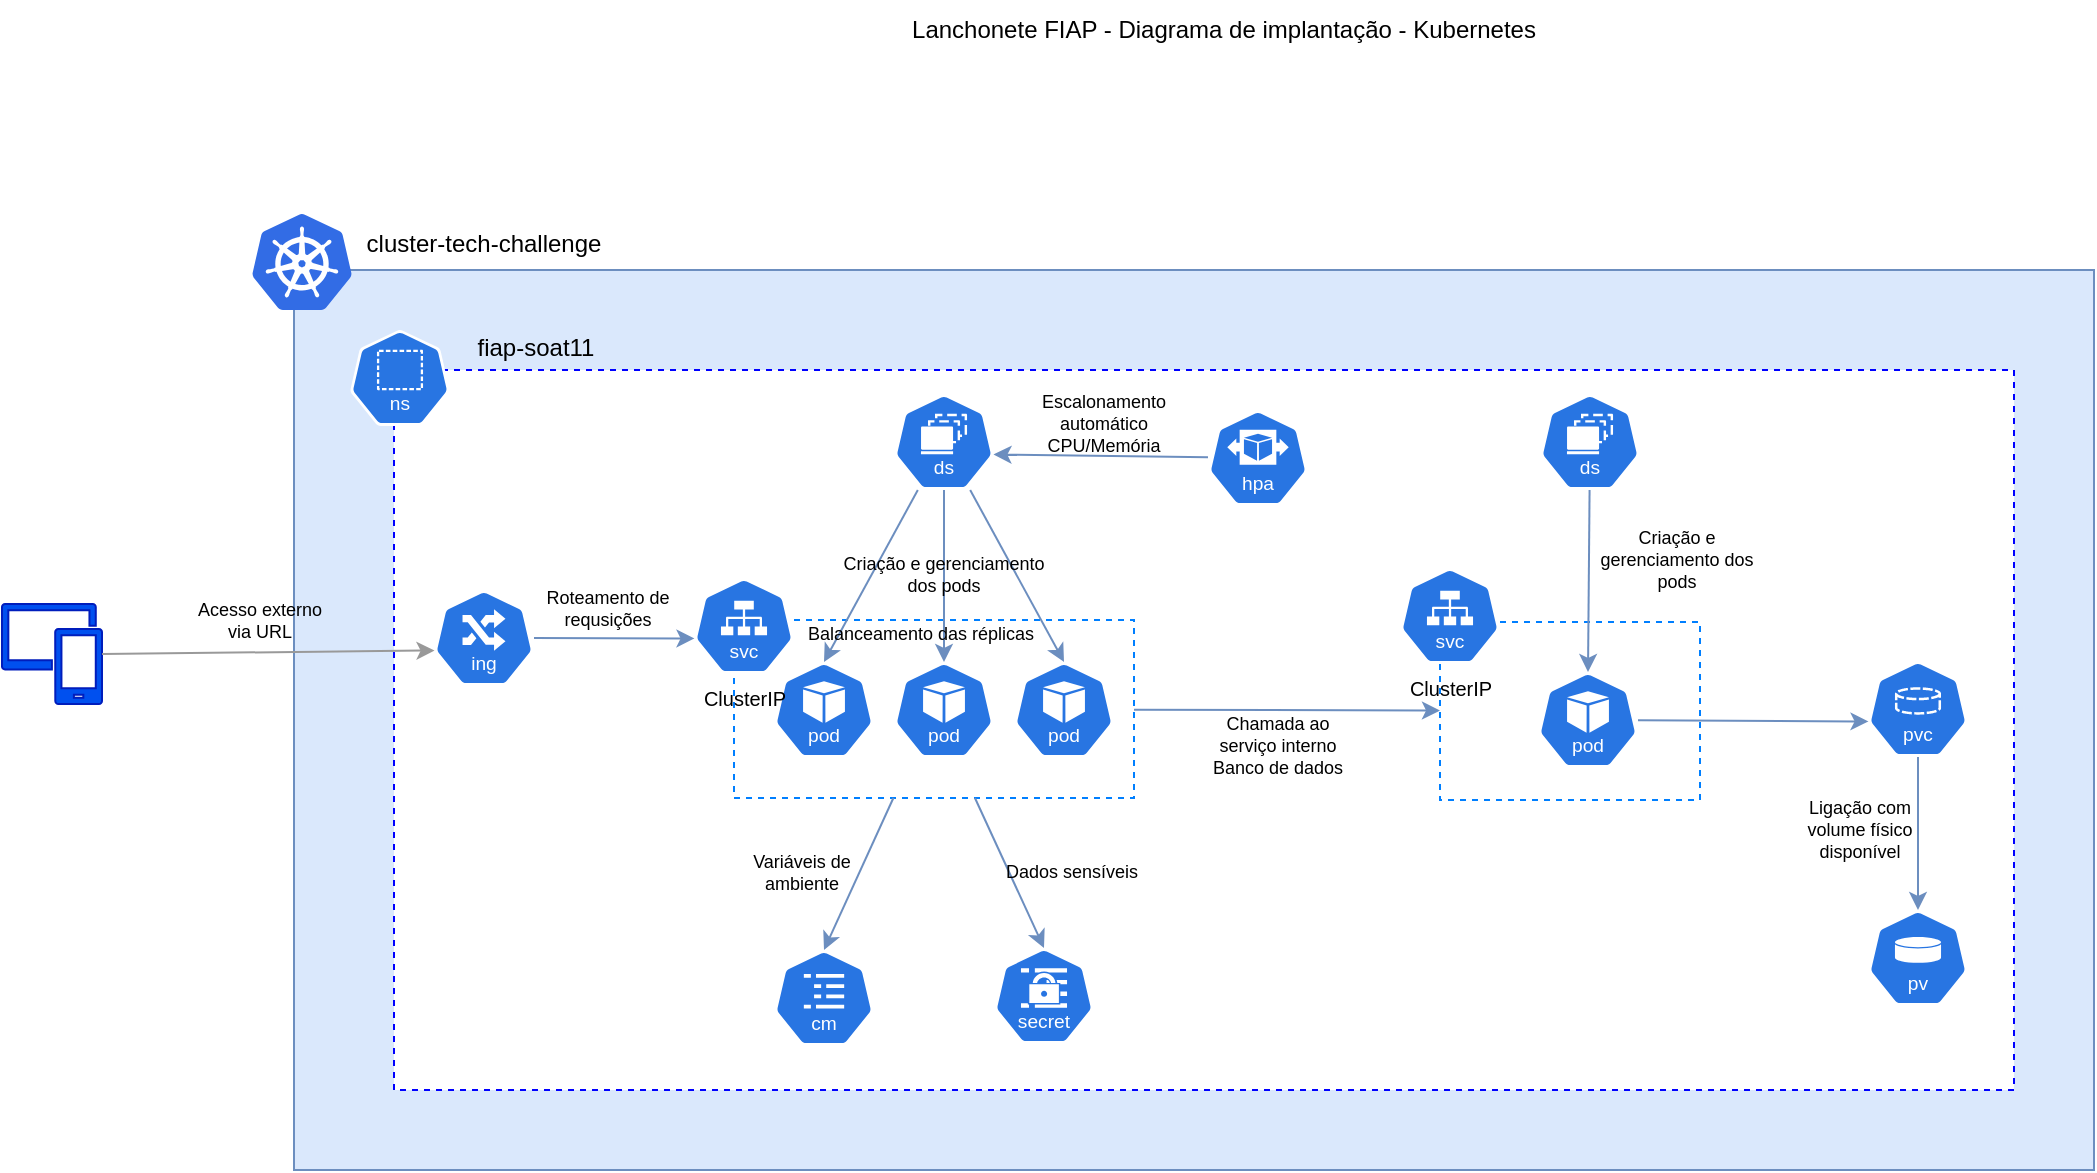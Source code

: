 <mxfile scale="1" border="10">
    <diagram id="FR3ltL7Xy3yx_nCUTmnQ" name="Page-1">
        <mxGraphModel dx="785" dy="441" grid="0" gridSize="10" guides="1" tooltips="1" connect="1" arrows="1" fold="1" page="1" pageScale="1" pageWidth="1654" pageHeight="1169" background="#FFFFFF" math="0" shadow="0">
            <root>
                <mxCell id="0"/>
                <mxCell id="1" parent="0"/>
                <mxCell id="30" value="" style="rounded=0;whiteSpace=wrap;html=1;strokeColor=#6c8ebf;fillColor=#dae8fc;" parent="1" vertex="1">
                    <mxGeometry x="370" y="260" width="900" height="450" as="geometry"/>
                </mxCell>
                <mxCell id="27" value="" style="image;sketch=0;aspect=fixed;html=1;points=[];align=center;fontSize=12;image=img/lib/mscae/Kubernetes.svg;" parent="1" vertex="1">
                    <mxGeometry x="349" y="232" width="50" height="48" as="geometry"/>
                </mxCell>
                <mxCell id="31" value="" style="rounded=0;whiteSpace=wrap;html=1;dashed=1;strokeColor=#0000FF;" parent="1" vertex="1">
                    <mxGeometry x="420" y="310" width="810" height="360" as="geometry"/>
                </mxCell>
                <mxCell id="19" value="" style="aspect=fixed;sketch=0;html=1;dashed=0;whitespace=wrap;verticalLabelPosition=bottom;verticalAlign=top;fillColor=#2875E2;strokeColor=#ffffff;points=[[0.005,0.63,0],[0.1,0.2,0],[0.9,0.2,0],[0.5,0,0],[0.995,0.63,0],[0.72,0.99,0],[0.5,1,0],[0.28,0.99,0]];shape=mxgraph.kubernetes.icon2;kubernetesLabel=1;prIcon=ns" parent="1" vertex="1">
                    <mxGeometry x="398" y="290" width="50" height="48" as="geometry"/>
                </mxCell>
                <mxCell id="24" value="" style="aspect=fixed;sketch=0;html=1;dashed=0;whitespace=wrap;verticalLabelPosition=bottom;verticalAlign=top;fillColor=#2875E2;strokeColor=#ffffff;points=[[0.005,0.63,0],[0.1,0.2,0],[0.9,0.2,0],[0.5,0,0],[0.995,0.63,0],[0.72,0.99,0],[0.5,1,0],[0.28,0.99,0]];shape=mxgraph.kubernetes.icon2;kubernetesLabel=1;prIcon=secret" parent="1" vertex="1">
                    <mxGeometry x="720" y="599" width="50" height="48" as="geometry"/>
                </mxCell>
                <mxCell id="14" value="" style="aspect=fixed;sketch=0;html=1;dashed=0;whitespace=wrap;verticalLabelPosition=bottom;verticalAlign=top;fillColor=#2875E2;strokeColor=#ffffff;points=[[0.005,0.63,0],[0.1,0.2,0],[0.9,0.2,0],[0.5,0,0],[0.995,0.63,0],[0.72,0.99,0],[0.5,1,0],[0.28,0.99,0]];shape=mxgraph.kubernetes.icon2;kubernetesLabel=1;prIcon=cm" parent="1" vertex="1">
                    <mxGeometry x="610" y="600" width="50" height="48" as="geometry"/>
                </mxCell>
                <mxCell id="16" value="" style="aspect=fixed;sketch=0;html=1;dashed=0;whitespace=wrap;verticalLabelPosition=bottom;verticalAlign=top;fillColor=#2875E2;strokeColor=#ffffff;points=[[0.005,0.63,0],[0.1,0.2,0],[0.9,0.2,0],[0.5,0,0],[0.995,0.63,0],[0.72,0.99,0],[0.5,1,0],[0.28,0.99,0]];shape=mxgraph.kubernetes.icon2;kubernetesLabel=1;prIcon=ds" parent="1" vertex="1">
                    <mxGeometry x="670" y="322" width="50" height="48" as="geometry"/>
                </mxCell>
                <mxCell id="17" value="" style="aspect=fixed;sketch=0;html=1;dashed=0;whitespace=wrap;verticalLabelPosition=bottom;verticalAlign=top;fillColor=#2875E2;strokeColor=#ffffff;points=[[0.005,0.63,0],[0.1,0.2,0],[0.9,0.2,0],[0.5,0,0],[0.995,0.63,0],[0.72,0.99,0],[0.5,1,0],[0.28,0.99,0]];shape=mxgraph.kubernetes.icon2;kubernetesLabel=1;prIcon=hpa" parent="1" vertex="1">
                    <mxGeometry x="827" y="330" width="50" height="48" as="geometry"/>
                </mxCell>
                <mxCell id="18" value="" style="aspect=fixed;sketch=0;html=1;dashed=0;whitespace=wrap;verticalLabelPosition=bottom;verticalAlign=top;fillColor=#2875E2;strokeColor=#ffffff;points=[[0.005,0.63,0],[0.1,0.2,0],[0.9,0.2,0],[0.5,0,0],[0.995,0.63,0],[0.72,0.99,0],[0.5,1,0],[0.28,0.99,0]];shape=mxgraph.kubernetes.icon2;kubernetesLabel=1;prIcon=ing" parent="1" vertex="1">
                    <mxGeometry x="440" y="420" width="50" height="48" as="geometry"/>
                </mxCell>
                <mxCell id="21" value="" style="aspect=fixed;sketch=0;html=1;dashed=0;whitespace=wrap;verticalLabelPosition=bottom;verticalAlign=top;fillColor=#2875E2;strokeColor=#ffffff;points=[[0.005,0.63,0],[0.1,0.2,0],[0.9,0.2,0],[0.5,0,0],[0.995,0.63,0],[0.72,0.99,0],[0.5,1,0],[0.28,0.99,0]];shape=mxgraph.kubernetes.icon2;kubernetesLabel=1;prIcon=pv" parent="1" vertex="1">
                    <mxGeometry x="1157" y="580" width="50" height="48" as="geometry"/>
                </mxCell>
                <mxCell id="56" style="edgeStyle=none;html=1;fillColor=#dae8fc;strokeColor=#6c8ebf;" parent="1" source="34" target="41" edge="1">
                    <mxGeometry relative="1" as="geometry"/>
                </mxCell>
                <mxCell id="34" value="" style="rounded=0;whiteSpace=wrap;html=1;dashed=1;strokeColor=#007FFF;" parent="1" vertex="1">
                    <mxGeometry x="590" y="435" width="200" height="89" as="geometry"/>
                </mxCell>
                <mxCell id="20" value="" style="aspect=fixed;sketch=0;html=1;dashed=0;whitespace=wrap;verticalLabelPosition=bottom;verticalAlign=top;fillColor=#2875E2;strokeColor=#ffffff;points=[[0.005,0.63,0],[0.1,0.2,0],[0.9,0.2,0],[0.5,0,0],[0.995,0.63,0],[0.72,0.99,0],[0.5,1,0],[0.28,0.99,0]];shape=mxgraph.kubernetes.icon2;kubernetesLabel=1;prIcon=pod" parent="1" vertex="1">
                    <mxGeometry x="610" y="456" width="50" height="48" as="geometry"/>
                </mxCell>
                <mxCell id="32" value="" style="aspect=fixed;sketch=0;html=1;dashed=0;whitespace=wrap;verticalLabelPosition=bottom;verticalAlign=top;fillColor=#2875E2;strokeColor=#ffffff;points=[[0.005,0.63,0],[0.1,0.2,0],[0.9,0.2,0],[0.5,0,0],[0.995,0.63,0],[0.72,0.99,0],[0.5,1,0],[0.28,0.99,0]];shape=mxgraph.kubernetes.icon2;kubernetesLabel=1;prIcon=pod" parent="1" vertex="1">
                    <mxGeometry x="670" y="456" width="50" height="48" as="geometry"/>
                </mxCell>
                <mxCell id="36" value="" style="aspect=fixed;sketch=0;html=1;dashed=0;whitespace=wrap;verticalLabelPosition=bottom;verticalAlign=top;fillColor=#2875E2;strokeColor=#ffffff;points=[[0.005,0.63,0],[0.1,0.2,0],[0.9,0.2,0],[0.5,0,0],[0.995,0.63,0],[0.72,0.99,0],[0.5,1,0],[0.28,0.99,0]];shape=mxgraph.kubernetes.icon2;kubernetesLabel=1;prIcon=pod" parent="1" vertex="1">
                    <mxGeometry x="730" y="456" width="50" height="48" as="geometry"/>
                </mxCell>
                <mxCell id="37" style="edgeStyle=none;html=1;entryX=0.5;entryY=0;entryDx=0;entryDy=0;entryPerimeter=0;fillColor=#dae8fc;strokeColor=#6c8ebf;" parent="1" source="16" target="20" edge="1">
                    <mxGeometry relative="1" as="geometry"/>
                </mxCell>
                <mxCell id="38" style="edgeStyle=none;html=1;entryX=0.5;entryY=0;entryDx=0;entryDy=0;entryPerimeter=0;fillColor=#dae8fc;strokeColor=#6c8ebf;" parent="1" source="16" target="32" edge="1">
                    <mxGeometry relative="1" as="geometry"/>
                </mxCell>
                <mxCell id="39" style="edgeStyle=none;html=1;entryX=0.5;entryY=0;entryDx=0;entryDy=0;entryPerimeter=0;fillColor=#dae8fc;strokeColor=#6c8ebf;" parent="1" source="16" target="36" edge="1">
                    <mxGeometry relative="1" as="geometry"/>
                </mxCell>
                <mxCell id="41" value="" style="rounded=0;whiteSpace=wrap;html=1;dashed=1;strokeColor=#007FFF;" parent="1" vertex="1">
                    <mxGeometry x="943" y="436" width="130" height="89" as="geometry"/>
                </mxCell>
                <mxCell id="40" value="" style="aspect=fixed;sketch=0;html=1;dashed=0;whitespace=wrap;verticalLabelPosition=bottom;verticalAlign=top;fillColor=#2875E2;strokeColor=#ffffff;points=[[0.005,0.63,0],[0.1,0.2,0],[0.9,0.2,0],[0.5,0,0],[0.995,0.63,0],[0.72,0.99,0],[0.5,1,0],[0.28,0.99,0]];shape=mxgraph.kubernetes.icon2;kubernetesLabel=1;prIcon=pod" parent="1" vertex="1">
                    <mxGeometry x="992" y="461" width="50" height="48" as="geometry"/>
                </mxCell>
                <mxCell id="42" value="&lt;font&gt;ClusterIP&lt;/font&gt;" style="aspect=fixed;sketch=0;html=1;dashed=0;whitespace=wrap;verticalLabelPosition=bottom;verticalAlign=top;fillColor=#2875E2;strokeColor=#ffffff;points=[[0.005,0.63,0],[0.1,0.2,0],[0.9,0.2,0],[0.5,0,0],[0.995,0.63,0],[0.72,0.99,0],[0.5,1,0],[0.28,0.99,0]];shape=mxgraph.kubernetes.icon2;kubernetesLabel=1;prIcon=svc;fontSize=10;" parent="1" vertex="1">
                    <mxGeometry x="923" y="409" width="50" height="48" as="geometry"/>
                </mxCell>
                <mxCell id="43" value="" style="aspect=fixed;sketch=0;html=1;dashed=0;whitespace=wrap;verticalLabelPosition=bottom;verticalAlign=top;fillColor=#2875E2;strokeColor=#ffffff;points=[[0.005,0.63,0],[0.1,0.2,0],[0.9,0.2,0],[0.5,0,0],[0.995,0.63,0],[0.72,0.99,0],[0.5,1,0],[0.28,0.99,0]];shape=mxgraph.kubernetes.icon2;kubernetesLabel=1;prIcon=ds" parent="1" vertex="1">
                    <mxGeometry x="993" y="322" width="50" height="48" as="geometry"/>
                </mxCell>
                <mxCell id="44" style="edgeStyle=none;html=1;entryX=0.5;entryY=0;entryDx=0;entryDy=0;entryPerimeter=0;fillColor=#dae8fc;strokeColor=#6c8ebf;" parent="1" source="43" target="40" edge="1">
                    <mxGeometry relative="1" as="geometry"/>
                </mxCell>
                <mxCell id="52" style="edgeStyle=none;html=1;fillColor=#dae8fc;strokeColor=#6c8ebf;" parent="1" source="45" target="21" edge="1">
                    <mxGeometry relative="1" as="geometry"/>
                </mxCell>
                <mxCell id="45" value="" style="aspect=fixed;sketch=0;html=1;dashed=0;whitespace=wrap;verticalLabelPosition=bottom;verticalAlign=top;fillColor=#2875E2;strokeColor=#ffffff;points=[[0.005,0.63,0],[0.1,0.2,0],[0.9,0.2,0],[0.5,0,0],[0.995,0.63,0],[0.72,0.99,0],[0.5,1,0],[0.28,0.99,0]];shape=mxgraph.kubernetes.icon2;kubernetesLabel=1;prIcon=pvc" parent="1" vertex="1">
                    <mxGeometry x="1157" y="455.5" width="50" height="48" as="geometry"/>
                </mxCell>
                <mxCell id="48" style="edgeStyle=none;html=1;entryX=0.5;entryY=0;entryDx=0;entryDy=0;entryPerimeter=0;fillColor=#dae8fc;strokeColor=#6c8ebf;" parent="1" source="34" target="24" edge="1">
                    <mxGeometry relative="1" as="geometry"/>
                </mxCell>
                <mxCell id="49" style="edgeStyle=none;html=1;entryX=0.5;entryY=0;entryDx=0;entryDy=0;entryPerimeter=0;fillColor=#dae8fc;strokeColor=#6c8ebf;" parent="1" source="34" target="14" edge="1">
                    <mxGeometry relative="1" as="geometry"/>
                </mxCell>
                <mxCell id="51" style="edgeStyle=none;html=1;entryX=0.005;entryY=0.63;entryDx=0;entryDy=0;entryPerimeter=0;fillColor=#dae8fc;strokeColor=#6c8ebf;" parent="1" source="40" target="45" edge="1">
                    <mxGeometry relative="1" as="geometry"/>
                </mxCell>
                <mxCell id="53" value="fiap-soat11" style="text;html=1;align=center;verticalAlign=middle;whiteSpace=wrap;rounded=0;" parent="1" vertex="1">
                    <mxGeometry x="441" y="284" width="100" height="30" as="geometry"/>
                </mxCell>
                <mxCell id="54" value="cluster-tech-challenge" style="text;html=1;align=center;verticalAlign=middle;whiteSpace=wrap;rounded=0;" parent="1" vertex="1">
                    <mxGeometry x="405" y="232" width="120" height="30" as="geometry"/>
                </mxCell>
                <mxCell id="55" style="edgeStyle=none;html=1;entryX=0.005;entryY=0.63;entryDx=0;entryDy=0;entryPerimeter=0;fillColor=#dae8fc;strokeColor=#6c8ebf;" parent="1" source="18" target="25" edge="1">
                    <mxGeometry relative="1" as="geometry"/>
                </mxCell>
                <mxCell id="59" style="edgeStyle=none;html=1;fillColor=#dae8fc;strokeColor=#6c8ebf;entryX=0.995;entryY=0.63;entryDx=0;entryDy=0;entryPerimeter=0;" parent="1" source="17" target="16" edge="1">
                    <mxGeometry relative="1" as="geometry">
                        <mxPoint x="730" y="352" as="targetPoint"/>
                    </mxGeometry>
                </mxCell>
                <mxCell id="60" value="Lanchonete FIAP - Diagrama de implantação - Kubernetes" style="text;html=1;align=center;verticalAlign=middle;whiteSpace=wrap;rounded=0;" parent="1" vertex="1">
                    <mxGeometry x="550" y="125" width="570" height="30" as="geometry"/>
                </mxCell>
                <mxCell id="61" value="Totem" style="sketch=0;pointerEvents=1;shadow=0;dashed=0;html=1;strokeColor=#001DBC;labelPosition=center;verticalLabelPosition=bottom;verticalAlign=top;align=center;fillColor=#0050ef;shape=mxgraph.mscae.intune.device_group;fontColor=#ffffff;" parent="1" vertex="1">
                    <mxGeometry x="224" y="427" width="50" height="50" as="geometry"/>
                </mxCell>
                <mxCell id="63" style="edgeStyle=none;html=1;exitX=1;exitY=0.5;exitDx=0;exitDy=0;exitPerimeter=0;fillColor=#0050ef;strokeColor=#999999;entryX=0.005;entryY=0.63;entryDx=0;entryDy=0;entryPerimeter=0;" parent="1" source="61" target="18" edge="1">
                    <mxGeometry relative="1" as="geometry">
                        <mxPoint x="241" y="504" as="sourcePoint"/>
                        <mxPoint x="345" y="394" as="targetPoint"/>
                    </mxGeometry>
                </mxCell>
                <mxCell id="25" value="ClusterIP" style="aspect=fixed;sketch=0;html=1;dashed=0;whitespace=wrap;verticalLabelPosition=bottom;verticalAlign=top;fillColor=#2875E2;strokeColor=#ffffff;points=[[0.005,0.63,0],[0.1,0.2,0],[0.9,0.2,0],[0.5,0,0],[0.995,0.63,0],[0.72,0.99,0],[0.5,1,0],[0.28,0.99,0]];shape=mxgraph.kubernetes.icon2;kubernetesLabel=1;prIcon=svc;fontSize=10;" parent="1" vertex="1">
                    <mxGeometry x="570" y="414" width="50" height="48" as="geometry"/>
                </mxCell>
                <mxCell id="65" value="Roteamento de requsições" style="text;html=1;align=center;verticalAlign=middle;whiteSpace=wrap;rounded=0;fontSize=9;" vertex="1" parent="1">
                    <mxGeometry x="490" y="414" width="74" height="30" as="geometry"/>
                </mxCell>
                <mxCell id="67" value="Escalonamento automático&lt;div&gt;CPU/Memória&lt;/div&gt;" style="text;html=1;align=center;verticalAlign=middle;whiteSpace=wrap;rounded=0;fontSize=9;" vertex="1" parent="1">
                    <mxGeometry x="720" y="322" width="110" height="30" as="geometry"/>
                </mxCell>
                <mxCell id="68" value="Criação e gerenciamento dos pods" style="text;html=1;align=center;verticalAlign=middle;whiteSpace=wrap;rounded=0;fontSize=9;" vertex="1" parent="1">
                    <mxGeometry x="640" y="397" width="110" height="30" as="geometry"/>
                </mxCell>
                <mxCell id="69" value="Variáveis de ambiente" style="text;html=1;align=center;verticalAlign=middle;whiteSpace=wrap;rounded=0;fontSize=9;" vertex="1" parent="1">
                    <mxGeometry x="585" y="546" width="78" height="30" as="geometry"/>
                </mxCell>
                <mxCell id="70" value="Dados sensíveis" style="text;html=1;align=center;verticalAlign=middle;whiteSpace=wrap;rounded=0;fontSize=9;" vertex="1" parent="1">
                    <mxGeometry x="720" y="546" width="78" height="30" as="geometry"/>
                </mxCell>
                <mxCell id="71" value="Chamada ao serviço interno&lt;div&gt;Banco de dados&lt;/div&gt;" style="text;html=1;align=center;verticalAlign=middle;whiteSpace=wrap;rounded=0;fontSize=9;" vertex="1" parent="1">
                    <mxGeometry x="823" y="483" width="78" height="30" as="geometry"/>
                </mxCell>
                <mxCell id="72" value="Ligação com volume físico disponível" style="text;html=1;align=center;verticalAlign=middle;whiteSpace=wrap;rounded=0;fontSize=9;" vertex="1" parent="1">
                    <mxGeometry x="1114" y="525" width="78" height="30" as="geometry"/>
                </mxCell>
                <mxCell id="73" value="Criação e gerenciamento dos pods" style="text;html=1;align=center;verticalAlign=middle;whiteSpace=wrap;rounded=0;fontSize=9;" vertex="1" parent="1">
                    <mxGeometry x="1020" y="390" width="83" height="30" as="geometry"/>
                </mxCell>
                <mxCell id="74" value="Balanceamento das réplicas" style="text;html=1;align=center;verticalAlign=middle;whiteSpace=wrap;rounded=0;fontSize=9;" vertex="1" parent="1">
                    <mxGeometry x="605" y="427" width="157" height="30" as="geometry"/>
                </mxCell>
                <mxCell id="76" value="Acesso externo via URL" style="text;html=1;align=center;verticalAlign=middle;whiteSpace=wrap;rounded=0;fontSize=9;" vertex="1" parent="1">
                    <mxGeometry x="316" y="420" width="74" height="30" as="geometry"/>
                </mxCell>
            </root>
        </mxGraphModel>
    </diagram>
</mxfile>